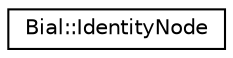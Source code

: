 digraph "Graphical Class Hierarchy"
{
  edge [fontname="Helvetica",fontsize="10",labelfontname="Helvetica",labelfontsize="10"];
  node [fontname="Helvetica",fontsize="10",shape=record];
  rankdir="LR";
  Node1 [label="Bial::IdentityNode",height=0.2,width=0.4,color="black", fillcolor="white", style="filled",URL="$class_bial_1_1_identity_node.html"];
}
